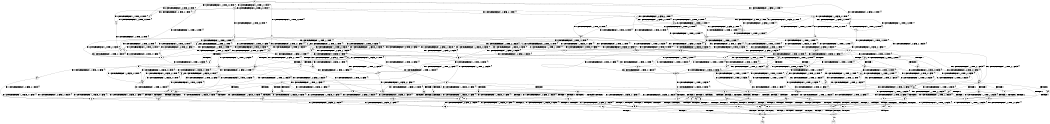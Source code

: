 digraph BCG {
size = "7, 10.5";
center = TRUE;
node [shape = circle];
0 [peripheries = 2];
0 -> 1 [label = "EX !0 !ATOMIC_EXCH_BRANCH (1, +1, TRUE, +0, 2, TRUE) !{}"];
0 -> 2 [label = "EX !2 !ATOMIC_EXCH_BRANCH (1, +0, TRUE, +0, 1, TRUE) !{}"];
0 -> 3 [label = "EX !1 !ATOMIC_EXCH_BRANCH (1, +0, FALSE, +0, 1, TRUE) !{}"];
0 -> 4 [label = "EX !0 !ATOMIC_EXCH_BRANCH (1, +1, TRUE, +0, 2, TRUE) !{}"];
0 -> 5 [label = "EX !2 !ATOMIC_EXCH_BRANCH (1, +0, TRUE, +0, 1, TRUE) !{}"];
0 -> 6 [label = "EX !1 !ATOMIC_EXCH_BRANCH (1, +0, FALSE, +0, 1, TRUE) !{}"];
1 -> 7 [label = "EX !0 !ATOMIC_EXCH_BRANCH (1, +1, TRUE, +1, 2, TRUE) !{}"];
2 -> 8 [label = "EX !0 !ATOMIC_EXCH_BRANCH (1, +1, TRUE, +0, 2, TRUE) !{}"];
3 -> 9 [label = "EX !0 !ATOMIC_EXCH_BRANCH (1, +1, TRUE, +0, 2, TRUE) !{}"];
4 -> 7 [label = "EX !0 !ATOMIC_EXCH_BRANCH (1, +1, TRUE, +1, 2, TRUE) !{}"];
4 -> 10 [label = "EX !2 !ATOMIC_EXCH_BRANCH (1, +0, TRUE, +0, 1, FALSE) !{}"];
4 -> 11 [label = "EX !1 !ATOMIC_EXCH_BRANCH (1, +0, FALSE, +0, 1, FALSE) !{}"];
4 -> 12 [label = "EX !0 !ATOMIC_EXCH_BRANCH (1, +1, TRUE, +1, 2, TRUE) !{}"];
4 -> 13 [label = "EX !2 !ATOMIC_EXCH_BRANCH (1, +0, TRUE, +0, 1, FALSE) !{}"];
4 -> 14 [label = "EX !1 !ATOMIC_EXCH_BRANCH (1, +0, FALSE, +0, 1, FALSE) !{}"];
5 -> 2 [label = "EX !2 !ATOMIC_EXCH_BRANCH (1, +0, TRUE, +0, 1, TRUE) !{}"];
5 -> 8 [label = "EX !0 !ATOMIC_EXCH_BRANCH (1, +1, TRUE, +0, 2, TRUE) !{}"];
5 -> 15 [label = "EX !1 !ATOMIC_EXCH_BRANCH (1, +0, FALSE, +0, 1, TRUE) !{}"];
5 -> 5 [label = "EX !2 !ATOMIC_EXCH_BRANCH (1, +0, TRUE, +0, 1, TRUE) !{}"];
5 -> 16 [label = "EX !0 !ATOMIC_EXCH_BRANCH (1, +1, TRUE, +0, 2, TRUE) !{}"];
5 -> 17 [label = "EX !1 !ATOMIC_EXCH_BRANCH (1, +0, FALSE, +0, 1, TRUE) !{}"];
6 -> 3 [label = "EX !1 !ATOMIC_EXCH_BRANCH (1, +0, FALSE, +0, 1, TRUE) !{}"];
6 -> 9 [label = "EX !0 !ATOMIC_EXCH_BRANCH (1, +1, TRUE, +0, 2, TRUE) !{}"];
6 -> 18 [label = "EX !2 !ATOMIC_EXCH_BRANCH (1, +0, TRUE, +0, 1, TRUE) !{}"];
6 -> 6 [label = "EX !1 !ATOMIC_EXCH_BRANCH (1, +0, FALSE, +0, 1, TRUE) !{}"];
6 -> 19 [label = "EX !0 !ATOMIC_EXCH_BRANCH (1, +1, TRUE, +0, 2, TRUE) !{}"];
6 -> 20 [label = "EX !2 !ATOMIC_EXCH_BRANCH (1, +0, TRUE, +0, 1, TRUE) !{}"];
7 -> 10 [label = "EX !2 !ATOMIC_EXCH_BRANCH (1, +0, TRUE, +0, 1, FALSE) !{}"];
8 -> 21 [label = "EX !0 !ATOMIC_EXCH_BRANCH (1, +1, TRUE, +1, 2, TRUE) !{}"];
9 -> 22 [label = "EX !0 !ATOMIC_EXCH_BRANCH (1, +1, TRUE, +1, 2, TRUE) !{}"];
10 -> 23 [label = "EX !0 !ATOMIC_EXCH_BRANCH (1, +1, TRUE, +1, 2, FALSE) !{}"];
11 -> 24 [label = "EX !0 !ATOMIC_EXCH_BRANCH (1, +1, TRUE, +1, 2, TRUE) !{}"];
12 -> 7 [label = "EX !0 !ATOMIC_EXCH_BRANCH (1, +1, TRUE, +1, 2, TRUE) !{}"];
12 -> 10 [label = "EX !2 !ATOMIC_EXCH_BRANCH (1, +0, TRUE, +0, 1, FALSE) !{}"];
12 -> 11 [label = "EX !1 !ATOMIC_EXCH_BRANCH (1, +0, FALSE, +0, 1, FALSE) !{}"];
12 -> 12 [label = "EX !0 !ATOMIC_EXCH_BRANCH (1, +1, TRUE, +1, 2, TRUE) !{}"];
12 -> 13 [label = "EX !2 !ATOMIC_EXCH_BRANCH (1, +0, TRUE, +0, 1, FALSE) !{}"];
12 -> 14 [label = "EX !1 !ATOMIC_EXCH_BRANCH (1, +0, FALSE, +0, 1, FALSE) !{}"];
13 -> 23 [label = "EX !0 !ATOMIC_EXCH_BRANCH (1, +1, TRUE, +1, 2, FALSE) !{}"];
13 -> 25 [label = "EX !1 !ATOMIC_EXCH_BRANCH (1, +0, FALSE, +0, 1, TRUE) !{}"];
13 -> 26 [label = "TERMINATE !2"];
13 -> 27 [label = "EX !0 !ATOMIC_EXCH_BRANCH (1, +1, TRUE, +1, 2, FALSE) !{}"];
13 -> 28 [label = "EX !1 !ATOMIC_EXCH_BRANCH (1, +0, FALSE, +0, 1, TRUE) !{}"];
13 -> 29 [label = "TERMINATE !2"];
14 -> 24 [label = "EX !0 !ATOMIC_EXCH_BRANCH (1, +1, TRUE, +1, 2, TRUE) !{}"];
14 -> 30 [label = "EX !2 !ATOMIC_EXCH_BRANCH (1, +0, TRUE, +0, 1, FALSE) !{}"];
14 -> 31 [label = "TERMINATE !1"];
14 -> 32 [label = "EX !0 !ATOMIC_EXCH_BRANCH (1, +1, TRUE, +1, 2, TRUE) !{}"];
14 -> 33 [label = "EX !2 !ATOMIC_EXCH_BRANCH (1, +0, TRUE, +0, 1, FALSE) !{}"];
14 -> 34 [label = "TERMINATE !1"];
15 -> 18 [label = "EX !2 !ATOMIC_EXCH_BRANCH (1, +0, TRUE, +0, 1, TRUE) !{}"];
16 -> 21 [label = "EX !0 !ATOMIC_EXCH_BRANCH (1, +1, TRUE, +1, 2, TRUE) !{}"];
16 -> 10 [label = "EX !2 !ATOMIC_EXCH_BRANCH (1, +0, TRUE, +0, 1, FALSE) !{}"];
16 -> 35 [label = "EX !1 !ATOMIC_EXCH_BRANCH (1, +0, FALSE, +0, 1, FALSE) !{}"];
16 -> 36 [label = "EX !0 !ATOMIC_EXCH_BRANCH (1, +1, TRUE, +1, 2, TRUE) !{}"];
16 -> 13 [label = "EX !2 !ATOMIC_EXCH_BRANCH (1, +0, TRUE, +0, 1, FALSE) !{}"];
16 -> 37 [label = "EX !1 !ATOMIC_EXCH_BRANCH (1, +0, FALSE, +0, 1, FALSE) !{}"];
17 -> 15 [label = "EX !1 !ATOMIC_EXCH_BRANCH (1, +0, FALSE, +0, 1, TRUE) !{}"];
17 -> 18 [label = "EX !2 !ATOMIC_EXCH_BRANCH (1, +0, TRUE, +0, 1, TRUE) !{}"];
17 -> 38 [label = "EX !0 !ATOMIC_EXCH_BRANCH (1, +1, TRUE, +0, 2, TRUE) !{}"];
17 -> 17 [label = "EX !1 !ATOMIC_EXCH_BRANCH (1, +0, FALSE, +0, 1, TRUE) !{}"];
17 -> 20 [label = "EX !2 !ATOMIC_EXCH_BRANCH (1, +0, TRUE, +0, 1, TRUE) !{}"];
17 -> 39 [label = "EX !0 !ATOMIC_EXCH_BRANCH (1, +1, TRUE, +0, 2, TRUE) !{}"];
18 -> 38 [label = "EX !0 !ATOMIC_EXCH_BRANCH (1, +1, TRUE, +0, 2, TRUE) !{}"];
19 -> 22 [label = "EX !0 !ATOMIC_EXCH_BRANCH (1, +1, TRUE, +1, 2, TRUE) !{}"];
19 -> 11 [label = "EX !1 !ATOMIC_EXCH_BRANCH (1, +0, FALSE, +0, 1, FALSE) !{}"];
19 -> 40 [label = "EX !2 !ATOMIC_EXCH_BRANCH (1, +0, TRUE, +0, 1, FALSE) !{}"];
19 -> 41 [label = "EX !0 !ATOMIC_EXCH_BRANCH (1, +1, TRUE, +1, 2, TRUE) !{}"];
19 -> 14 [label = "EX !1 !ATOMIC_EXCH_BRANCH (1, +0, FALSE, +0, 1, FALSE) !{}"];
19 -> 42 [label = "EX !2 !ATOMIC_EXCH_BRANCH (1, +0, TRUE, +0, 1, FALSE) !{}"];
20 -> 15 [label = "EX !1 !ATOMIC_EXCH_BRANCH (1, +0, FALSE, +0, 1, TRUE) !{}"];
20 -> 18 [label = "EX !2 !ATOMIC_EXCH_BRANCH (1, +0, TRUE, +0, 1, TRUE) !{}"];
20 -> 38 [label = "EX !0 !ATOMIC_EXCH_BRANCH (1, +1, TRUE, +0, 2, TRUE) !{}"];
20 -> 17 [label = "EX !1 !ATOMIC_EXCH_BRANCH (1, +0, FALSE, +0, 1, TRUE) !{}"];
20 -> 20 [label = "EX !2 !ATOMIC_EXCH_BRANCH (1, +0, TRUE, +0, 1, TRUE) !{}"];
20 -> 39 [label = "EX !0 !ATOMIC_EXCH_BRANCH (1, +1, TRUE, +0, 2, TRUE) !{}"];
21 -> 10 [label = "EX !2 !ATOMIC_EXCH_BRANCH (1, +0, TRUE, +0, 1, FALSE) !{}"];
22 -> 11 [label = "EX !1 !ATOMIC_EXCH_BRANCH (1, +0, FALSE, +0, 1, FALSE) !{}"];
23 -> 43 [label = "EX !1 !ATOMIC_EXCH_BRANCH (1, +0, FALSE, +0, 1, FALSE) !{}"];
24 -> 30 [label = "EX !2 !ATOMIC_EXCH_BRANCH (1, +0, TRUE, +0, 1, FALSE) !{}"];
25 -> 44 [label = "EX !0 !ATOMIC_EXCH_BRANCH (1, +1, TRUE, +1, 2, FALSE) !{}"];
26 -> 45 [label = "EX !1 !ATOMIC_EXCH_BRANCH (1, +0, FALSE, +0, 1, TRUE) !{}"];
27 -> 43 [label = "EX !1 !ATOMIC_EXCH_BRANCH (1, +0, FALSE, +0, 1, FALSE) !{}"];
27 -> 46 [label = "TERMINATE !0"];
27 -> 47 [label = "TERMINATE !2"];
27 -> 48 [label = "EX !1 !ATOMIC_EXCH_BRANCH (1, +0, FALSE, +0, 1, FALSE) !{}"];
27 -> 49 [label = "TERMINATE !0"];
27 -> 50 [label = "TERMINATE !2"];
28 -> 44 [label = "EX !0 !ATOMIC_EXCH_BRANCH (1, +1, TRUE, +1, 2, FALSE) !{}"];
28 -> 25 [label = "EX !1 !ATOMIC_EXCH_BRANCH (1, +0, FALSE, +0, 1, TRUE) !{}"];
28 -> 51 [label = "TERMINATE !2"];
28 -> 52 [label = "EX !0 !ATOMIC_EXCH_BRANCH (1, +1, TRUE, +1, 2, FALSE) !{}"];
28 -> 28 [label = "EX !1 !ATOMIC_EXCH_BRANCH (1, +0, FALSE, +0, 1, TRUE) !{}"];
28 -> 53 [label = "TERMINATE !2"];
29 -> 45 [label = "EX !1 !ATOMIC_EXCH_BRANCH (1, +0, FALSE, +0, 1, TRUE) !{}"];
29 -> 54 [label = "EX !0 !ATOMIC_EXCH_BRANCH (1, +1, TRUE, +1, 2, FALSE) !{}"];
29 -> 55 [label = "EX !1 !ATOMIC_EXCH_BRANCH (1, +0, FALSE, +0, 1, TRUE) !{}"];
29 -> 56 [label = "EX !0 !ATOMIC_EXCH_BRANCH (1, +1, TRUE, +1, 2, FALSE) !{}"];
30 -> 57 [label = "EX !0 !ATOMIC_EXCH_BRANCH (1, +1, TRUE, +1, 2, FALSE) !{}"];
31 -> 58 [label = "EX !2 !ATOMIC_EXCH_BRANCH (1, +0, TRUE, +0, 1, FALSE) !{}"];
32 -> 24 [label = "EX !0 !ATOMIC_EXCH_BRANCH (1, +1, TRUE, +1, 2, TRUE) !{}"];
32 -> 30 [label = "EX !2 !ATOMIC_EXCH_BRANCH (1, +0, TRUE, +0, 1, FALSE) !{}"];
32 -> 31 [label = "TERMINATE !1"];
32 -> 32 [label = "EX !0 !ATOMIC_EXCH_BRANCH (1, +1, TRUE, +1, 2, TRUE) !{}"];
32 -> 33 [label = "EX !2 !ATOMIC_EXCH_BRANCH (1, +0, TRUE, +0, 1, FALSE) !{}"];
32 -> 34 [label = "TERMINATE !1"];
33 -> 57 [label = "EX !0 !ATOMIC_EXCH_BRANCH (1, +1, TRUE, +1, 2, FALSE) !{}"];
33 -> 59 [label = "TERMINATE !2"];
33 -> 60 [label = "TERMINATE !1"];
33 -> 61 [label = "EX !0 !ATOMIC_EXCH_BRANCH (1, +1, TRUE, +1, 2, FALSE) !{}"];
33 -> 62 [label = "TERMINATE !2"];
33 -> 63 [label = "TERMINATE !1"];
34 -> 58 [label = "EX !2 !ATOMIC_EXCH_BRANCH (1, +0, TRUE, +0, 1, FALSE) !{}"];
34 -> 64 [label = "EX !0 !ATOMIC_EXCH_BRANCH (1, +1, TRUE, +1, 2, TRUE) !{}"];
34 -> 65 [label = "EX !2 !ATOMIC_EXCH_BRANCH (1, +0, TRUE, +0, 1, FALSE) !{}"];
34 -> 66 [label = "EX !0 !ATOMIC_EXCH_BRANCH (1, +1, TRUE, +1, 2, TRUE) !{}"];
35 -> 67 [label = "EX !0 !ATOMIC_EXCH_BRANCH (1, +1, TRUE, +1, 2, TRUE) !{}"];
36 -> 21 [label = "EX !0 !ATOMIC_EXCH_BRANCH (1, +1, TRUE, +1, 2, TRUE) !{}"];
36 -> 10 [label = "EX !2 !ATOMIC_EXCH_BRANCH (1, +0, TRUE, +0, 1, FALSE) !{}"];
36 -> 35 [label = "EX !1 !ATOMIC_EXCH_BRANCH (1, +0, FALSE, +0, 1, FALSE) !{}"];
36 -> 36 [label = "EX !0 !ATOMIC_EXCH_BRANCH (1, +1, TRUE, +1, 2, TRUE) !{}"];
36 -> 13 [label = "EX !2 !ATOMIC_EXCH_BRANCH (1, +0, TRUE, +0, 1, FALSE) !{}"];
36 -> 37 [label = "EX !1 !ATOMIC_EXCH_BRANCH (1, +0, FALSE, +0, 1, FALSE) !{}"];
37 -> 67 [label = "EX !0 !ATOMIC_EXCH_BRANCH (1, +1, TRUE, +1, 2, TRUE) !{}"];
37 -> 30 [label = "EX !2 !ATOMIC_EXCH_BRANCH (1, +0, TRUE, +0, 1, FALSE) !{}"];
37 -> 68 [label = "TERMINATE !1"];
37 -> 69 [label = "EX !0 !ATOMIC_EXCH_BRANCH (1, +1, TRUE, +1, 2, TRUE) !{}"];
37 -> 33 [label = "EX !2 !ATOMIC_EXCH_BRANCH (1, +0, TRUE, +0, 1, FALSE) !{}"];
37 -> 70 [label = "TERMINATE !1"];
38 -> 71 [label = "EX !0 !ATOMIC_EXCH_BRANCH (1, +1, TRUE, +1, 2, TRUE) !{}"];
39 -> 71 [label = "EX !0 !ATOMIC_EXCH_BRANCH (1, +1, TRUE, +1, 2, TRUE) !{}"];
39 -> 35 [label = "EX !1 !ATOMIC_EXCH_BRANCH (1, +0, FALSE, +0, 1, FALSE) !{}"];
39 -> 40 [label = "EX !2 !ATOMIC_EXCH_BRANCH (1, +0, TRUE, +0, 1, FALSE) !{}"];
39 -> 72 [label = "EX !0 !ATOMIC_EXCH_BRANCH (1, +1, TRUE, +1, 2, TRUE) !{}"];
39 -> 37 [label = "EX !1 !ATOMIC_EXCH_BRANCH (1, +0, FALSE, +0, 1, FALSE) !{}"];
39 -> 42 [label = "EX !2 !ATOMIC_EXCH_BRANCH (1, +0, TRUE, +0, 1, FALSE) !{}"];
40 -> 44 [label = "EX !0 !ATOMIC_EXCH_BRANCH (1, +1, TRUE, +1, 2, FALSE) !{}"];
41 -> 22 [label = "EX !0 !ATOMIC_EXCH_BRANCH (1, +1, TRUE, +1, 2, TRUE) !{}"];
41 -> 11 [label = "EX !1 !ATOMIC_EXCH_BRANCH (1, +0, FALSE, +0, 1, FALSE) !{}"];
41 -> 40 [label = "EX !2 !ATOMIC_EXCH_BRANCH (1, +0, TRUE, +0, 1, FALSE) !{}"];
41 -> 41 [label = "EX !0 !ATOMIC_EXCH_BRANCH (1, +1, TRUE, +1, 2, TRUE) !{}"];
41 -> 14 [label = "EX !1 !ATOMIC_EXCH_BRANCH (1, +0, FALSE, +0, 1, FALSE) !{}"];
41 -> 42 [label = "EX !2 !ATOMIC_EXCH_BRANCH (1, +0, TRUE, +0, 1, FALSE) !{}"];
42 -> 44 [label = "EX !0 !ATOMIC_EXCH_BRANCH (1, +1, TRUE, +1, 2, FALSE) !{}"];
42 -> 25 [label = "EX !1 !ATOMIC_EXCH_BRANCH (1, +0, FALSE, +0, 1, TRUE) !{}"];
42 -> 51 [label = "TERMINATE !2"];
42 -> 52 [label = "EX !0 !ATOMIC_EXCH_BRANCH (1, +1, TRUE, +1, 2, FALSE) !{}"];
42 -> 28 [label = "EX !1 !ATOMIC_EXCH_BRANCH (1, +0, FALSE, +0, 1, TRUE) !{}"];
42 -> 53 [label = "TERMINATE !2"];
43 -> 73 [label = "TERMINATE !0"];
44 -> 43 [label = "EX !1 !ATOMIC_EXCH_BRANCH (1, +0, FALSE, +0, 1, FALSE) !{}"];
45 -> 74 [label = "EX !0 !ATOMIC_EXCH_BRANCH (1, +1, TRUE, +1, 2, FALSE) !{}"];
46 -> 75 [label = "EX !1 !ATOMIC_EXCH_BRANCH (1, +0, FALSE, +0, 1, FALSE) !{}"];
47 -> 76 [label = "EX !1 !ATOMIC_EXCH_BRANCH (1, +0, FALSE, +0, 1, FALSE) !{}"];
48 -> 73 [label = "TERMINATE !0"];
48 -> 77 [label = "TERMINATE !2"];
48 -> 78 [label = "TERMINATE !1"];
48 -> 79 [label = "TERMINATE !0"];
48 -> 80 [label = "TERMINATE !2"];
48 -> 81 [label = "TERMINATE !1"];
49 -> 75 [label = "EX !1 !ATOMIC_EXCH_BRANCH (1, +0, FALSE, +0, 1, FALSE) !{}"];
49 -> 82 [label = "TERMINATE !2"];
49 -> 83 [label = "EX !1 !ATOMIC_EXCH_BRANCH (1, +0, FALSE, +0, 1, FALSE) !{}"];
49 -> 84 [label = "TERMINATE !2"];
50 -> 76 [label = "EX !1 !ATOMIC_EXCH_BRANCH (1, +0, FALSE, +0, 1, FALSE) !{}"];
50 -> 82 [label = "TERMINATE !0"];
50 -> 85 [label = "EX !1 !ATOMIC_EXCH_BRANCH (1, +0, FALSE, +0, 1, FALSE) !{}"];
50 -> 84 [label = "TERMINATE !0"];
51 -> 74 [label = "EX !0 !ATOMIC_EXCH_BRANCH (1, +1, TRUE, +1, 2, FALSE) !{}"];
52 -> 43 [label = "EX !1 !ATOMIC_EXCH_BRANCH (1, +0, FALSE, +0, 1, FALSE) !{}"];
52 -> 86 [label = "TERMINATE !0"];
52 -> 87 [label = "TERMINATE !2"];
52 -> 48 [label = "EX !1 !ATOMIC_EXCH_BRANCH (1, +0, FALSE, +0, 1, FALSE) !{}"];
52 -> 88 [label = "TERMINATE !0"];
52 -> 89 [label = "TERMINATE !2"];
53 -> 74 [label = "EX !0 !ATOMIC_EXCH_BRANCH (1, +1, TRUE, +1, 2, FALSE) !{}"];
53 -> 45 [label = "EX !1 !ATOMIC_EXCH_BRANCH (1, +0, FALSE, +0, 1, TRUE) !{}"];
53 -> 90 [label = "EX !0 !ATOMIC_EXCH_BRANCH (1, +1, TRUE, +1, 2, FALSE) !{}"];
53 -> 55 [label = "EX !1 !ATOMIC_EXCH_BRANCH (1, +0, FALSE, +0, 1, TRUE) !{}"];
54 -> 76 [label = "EX !1 !ATOMIC_EXCH_BRANCH (1, +0, FALSE, +0, 1, FALSE) !{}"];
55 -> 74 [label = "EX !0 !ATOMIC_EXCH_BRANCH (1, +1, TRUE, +1, 2, FALSE) !{}"];
55 -> 45 [label = "EX !1 !ATOMIC_EXCH_BRANCH (1, +0, FALSE, +0, 1, TRUE) !{}"];
55 -> 90 [label = "EX !0 !ATOMIC_EXCH_BRANCH (1, +1, TRUE, +1, 2, FALSE) !{}"];
55 -> 55 [label = "EX !1 !ATOMIC_EXCH_BRANCH (1, +0, FALSE, +0, 1, TRUE) !{}"];
56 -> 76 [label = "EX !1 !ATOMIC_EXCH_BRANCH (1, +0, FALSE, +0, 1, FALSE) !{}"];
56 -> 82 [label = "TERMINATE !0"];
56 -> 85 [label = "EX !1 !ATOMIC_EXCH_BRANCH (1, +0, FALSE, +0, 1, FALSE) !{}"];
56 -> 84 [label = "TERMINATE !0"];
57 -> 73 [label = "TERMINATE !0"];
58 -> 91 [label = "EX !0 !ATOMIC_EXCH_BRANCH (1, +1, TRUE, +1, 2, FALSE) !{}"];
59 -> 92 [label = "TERMINATE !1"];
60 -> 92 [label = "TERMINATE !2"];
61 -> 73 [label = "TERMINATE !0"];
61 -> 77 [label = "TERMINATE !2"];
61 -> 78 [label = "TERMINATE !1"];
61 -> 79 [label = "TERMINATE !0"];
61 -> 80 [label = "TERMINATE !2"];
61 -> 81 [label = "TERMINATE !1"];
62 -> 92 [label = "TERMINATE !1"];
62 -> 93 [label = "EX !0 !ATOMIC_EXCH_BRANCH (1, +1, TRUE, +1, 2, FALSE) !{}"];
62 -> 94 [label = "TERMINATE !1"];
62 -> 95 [label = "EX !0 !ATOMIC_EXCH_BRANCH (1, +1, TRUE, +1, 2, FALSE) !{}"];
63 -> 92 [label = "TERMINATE !2"];
63 -> 91 [label = "EX !0 !ATOMIC_EXCH_BRANCH (1, +1, TRUE, +1, 2, FALSE) !{}"];
63 -> 94 [label = "TERMINATE !2"];
63 -> 96 [label = "EX !0 !ATOMIC_EXCH_BRANCH (1, +1, TRUE, +1, 2, FALSE) !{}"];
64 -> 58 [label = "EX !2 !ATOMIC_EXCH_BRANCH (1, +0, TRUE, +0, 1, FALSE) !{}"];
65 -> 91 [label = "EX !0 !ATOMIC_EXCH_BRANCH (1, +1, TRUE, +1, 2, FALSE) !{}"];
65 -> 92 [label = "TERMINATE !2"];
65 -> 96 [label = "EX !0 !ATOMIC_EXCH_BRANCH (1, +1, TRUE, +1, 2, FALSE) !{}"];
65 -> 94 [label = "TERMINATE !2"];
66 -> 64 [label = "EX !0 !ATOMIC_EXCH_BRANCH (1, +1, TRUE, +1, 2, TRUE) !{}"];
66 -> 58 [label = "EX !2 !ATOMIC_EXCH_BRANCH (1, +0, TRUE, +0, 1, FALSE) !{}"];
66 -> 66 [label = "EX !0 !ATOMIC_EXCH_BRANCH (1, +1, TRUE, +1, 2, TRUE) !{}"];
66 -> 65 [label = "EX !2 !ATOMIC_EXCH_BRANCH (1, +0, TRUE, +0, 1, FALSE) !{}"];
67 -> 30 [label = "EX !2 !ATOMIC_EXCH_BRANCH (1, +0, TRUE, +0, 1, FALSE) !{}"];
68 -> 97 [label = "EX !0 !ATOMIC_EXCH_BRANCH (1, +1, TRUE, +1, 2, TRUE) !{}"];
69 -> 67 [label = "EX !0 !ATOMIC_EXCH_BRANCH (1, +1, TRUE, +1, 2, TRUE) !{}"];
69 -> 30 [label = "EX !2 !ATOMIC_EXCH_BRANCH (1, +0, TRUE, +0, 1, FALSE) !{}"];
69 -> 68 [label = "TERMINATE !1"];
69 -> 69 [label = "EX !0 !ATOMIC_EXCH_BRANCH (1, +1, TRUE, +1, 2, TRUE) !{}"];
69 -> 33 [label = "EX !2 !ATOMIC_EXCH_BRANCH (1, +0, TRUE, +0, 1, FALSE) !{}"];
69 -> 70 [label = "TERMINATE !1"];
70 -> 97 [label = "EX !0 !ATOMIC_EXCH_BRANCH (1, +1, TRUE, +1, 2, TRUE) !{}"];
70 -> 58 [label = "EX !2 !ATOMIC_EXCH_BRANCH (1, +0, TRUE, +0, 1, FALSE) !{}"];
70 -> 98 [label = "EX !0 !ATOMIC_EXCH_BRANCH (1, +1, TRUE, +1, 2, TRUE) !{}"];
70 -> 65 [label = "EX !2 !ATOMIC_EXCH_BRANCH (1, +0, TRUE, +0, 1, FALSE) !{}"];
71 -> 35 [label = "EX !1 !ATOMIC_EXCH_BRANCH (1, +0, FALSE, +0, 1, FALSE) !{}"];
72 -> 71 [label = "EX !0 !ATOMIC_EXCH_BRANCH (1, +1, TRUE, +1, 2, TRUE) !{}"];
72 -> 35 [label = "EX !1 !ATOMIC_EXCH_BRANCH (1, +0, FALSE, +0, 1, FALSE) !{}"];
72 -> 40 [label = "EX !2 !ATOMIC_EXCH_BRANCH (1, +0, TRUE, +0, 1, FALSE) !{}"];
72 -> 72 [label = "EX !0 !ATOMIC_EXCH_BRANCH (1, +1, TRUE, +1, 2, TRUE) !{}"];
72 -> 37 [label = "EX !1 !ATOMIC_EXCH_BRANCH (1, +0, FALSE, +0, 1, FALSE) !{}"];
72 -> 42 [label = "EX !2 !ATOMIC_EXCH_BRANCH (1, +0, TRUE, +0, 1, FALSE) !{}"];
73 -> 99 [label = "TERMINATE !2"];
74 -> 76 [label = "EX !1 !ATOMIC_EXCH_BRANCH (1, +0, FALSE, +0, 1, FALSE) !{}"];
75 -> 99 [label = "TERMINATE !2"];
76 -> 99 [label = "TERMINATE !0"];
77 -> 99 [label = "TERMINATE !0"];
78 -> 100 [label = "TERMINATE !0"];
79 -> 99 [label = "TERMINATE !2"];
79 -> 100 [label = "TERMINATE !1"];
79 -> 101 [label = "TERMINATE !2"];
79 -> 102 [label = "TERMINATE !1"];
80 -> 99 [label = "TERMINATE !0"];
80 -> 103 [label = "TERMINATE !1"];
80 -> 101 [label = "TERMINATE !0"];
80 -> 104 [label = "TERMINATE !1"];
81 -> 100 [label = "TERMINATE !0"];
81 -> 103 [label = "TERMINATE !2"];
81 -> 102 [label = "TERMINATE !0"];
81 -> 104 [label = "TERMINATE !2"];
82 -> 105 [label = "EX !1 !ATOMIC_EXCH_BRANCH (1, +0, FALSE, +0, 1, FALSE) !{}"];
83 -> 99 [label = "TERMINATE !2"];
83 -> 100 [label = "TERMINATE !1"];
83 -> 101 [label = "TERMINATE !2"];
83 -> 102 [label = "TERMINATE !1"];
84 -> 105 [label = "EX !1 !ATOMIC_EXCH_BRANCH (1, +0, FALSE, +0, 1, FALSE) !{}"];
84 -> 106 [label = "EX !1 !ATOMIC_EXCH_BRANCH (1, +0, FALSE, +0, 1, FALSE) !{}"];
85 -> 99 [label = "TERMINATE !0"];
85 -> 103 [label = "TERMINATE !1"];
85 -> 101 [label = "TERMINATE !0"];
85 -> 104 [label = "TERMINATE !1"];
86 -> 107 [label = "TERMINATE !2"];
87 -> 107 [label = "TERMINATE !0"];
88 -> 107 [label = "TERMINATE !2"];
88 -> 75 [label = "EX !1 !ATOMIC_EXCH_BRANCH (1, +0, FALSE, +0, 1, FALSE) !{}"];
88 -> 108 [label = "TERMINATE !2"];
88 -> 83 [label = "EX !1 !ATOMIC_EXCH_BRANCH (1, +0, FALSE, +0, 1, FALSE) !{}"];
89 -> 107 [label = "TERMINATE !0"];
89 -> 76 [label = "EX !1 !ATOMIC_EXCH_BRANCH (1, +0, FALSE, +0, 1, FALSE) !{}"];
89 -> 108 [label = "TERMINATE !0"];
89 -> 85 [label = "EX !1 !ATOMIC_EXCH_BRANCH (1, +0, FALSE, +0, 1, FALSE) !{}"];
90 -> 76 [label = "EX !1 !ATOMIC_EXCH_BRANCH (1, +0, FALSE, +0, 1, FALSE) !{}"];
90 -> 107 [label = "TERMINATE !0"];
90 -> 85 [label = "EX !1 !ATOMIC_EXCH_BRANCH (1, +0, FALSE, +0, 1, FALSE) !{}"];
90 -> 108 [label = "TERMINATE !0"];
91 -> 100 [label = "TERMINATE !0"];
92 -> 109 [label = "EX !0 !ATOMIC_EXCH_BRANCH (1, +1, TRUE, +1, 2, FALSE) !{}"];
93 -> 99 [label = "TERMINATE !0"];
94 -> 109 [label = "EX !0 !ATOMIC_EXCH_BRANCH (1, +1, TRUE, +1, 2, FALSE) !{}"];
94 -> 110 [label = "EX !0 !ATOMIC_EXCH_BRANCH (1, +1, TRUE, +1, 2, FALSE) !{}"];
95 -> 99 [label = "TERMINATE !0"];
95 -> 103 [label = "TERMINATE !1"];
95 -> 101 [label = "TERMINATE !0"];
95 -> 104 [label = "TERMINATE !1"];
96 -> 100 [label = "TERMINATE !0"];
96 -> 103 [label = "TERMINATE !2"];
96 -> 102 [label = "TERMINATE !0"];
96 -> 104 [label = "TERMINATE !2"];
97 -> 58 [label = "EX !2 !ATOMIC_EXCH_BRANCH (1, +0, TRUE, +0, 1, FALSE) !{}"];
98 -> 97 [label = "EX !0 !ATOMIC_EXCH_BRANCH (1, +1, TRUE, +1, 2, TRUE) !{}"];
98 -> 58 [label = "EX !2 !ATOMIC_EXCH_BRANCH (1, +0, TRUE, +0, 1, FALSE) !{}"];
98 -> 98 [label = "EX !0 !ATOMIC_EXCH_BRANCH (1, +1, TRUE, +1, 2, TRUE) !{}"];
98 -> 65 [label = "EX !2 !ATOMIC_EXCH_BRANCH (1, +0, TRUE, +0, 1, FALSE) !{}"];
99 -> 111 [label = "TERMINATE !1"];
100 -> 111 [label = "TERMINATE !2"];
101 -> 111 [label = "TERMINATE !1"];
101 -> 112 [label = "TERMINATE !1"];
102 -> 111 [label = "TERMINATE !2"];
102 -> 112 [label = "TERMINATE !2"];
103 -> 111 [label = "TERMINATE !0"];
104 -> 111 [label = "TERMINATE !0"];
104 -> 112 [label = "TERMINATE !0"];
105 -> 111 [label = "TERMINATE !1"];
106 -> 111 [label = "TERMINATE !1"];
106 -> 112 [label = "TERMINATE !1"];
107 -> 105 [label = "EX !1 !ATOMIC_EXCH_BRANCH (1, +0, FALSE, +0, 1, FALSE) !{}"];
108 -> 105 [label = "EX !1 !ATOMIC_EXCH_BRANCH (1, +0, FALSE, +0, 1, FALSE) !{}"];
108 -> 106 [label = "EX !1 !ATOMIC_EXCH_BRANCH (1, +0, FALSE, +0, 1, FALSE) !{}"];
109 -> 111 [label = "TERMINATE !0"];
110 -> 111 [label = "TERMINATE !0"];
110 -> 112 [label = "TERMINATE !0"];
111 -> 113 [label = "exit"];
112 -> 114 [label = "exit"];
}
